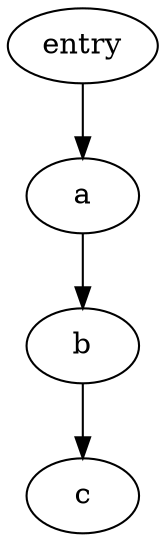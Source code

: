 digraph G {
	node0 [label="c"];
	node1 [label="a"];
	node2 [label="entry"];
	node3 [label="b"];
	subgraph U {
		edge [dir=none];
	}
	subgraph D {
		node1 -> node3 [];
		node2 -> node1 [];
		node3 -> node0 [];
	}
}
